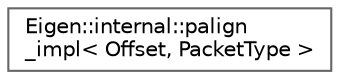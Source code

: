 digraph "类继承关系图"
{
 // LATEX_PDF_SIZE
  bgcolor="transparent";
  edge [fontname=Helvetica,fontsize=10,labelfontname=Helvetica,labelfontsize=10];
  node [fontname=Helvetica,fontsize=10,shape=box,height=0.2,width=0.4];
  rankdir="LR";
  Node0 [id="Node000000",label="Eigen::internal::palign\l_impl\< Offset, PacketType \>",height=0.2,width=0.4,color="grey40", fillcolor="white", style="filled",URL="$struct_eigen_1_1internal_1_1palign__impl.html",tooltip=" "];
}

